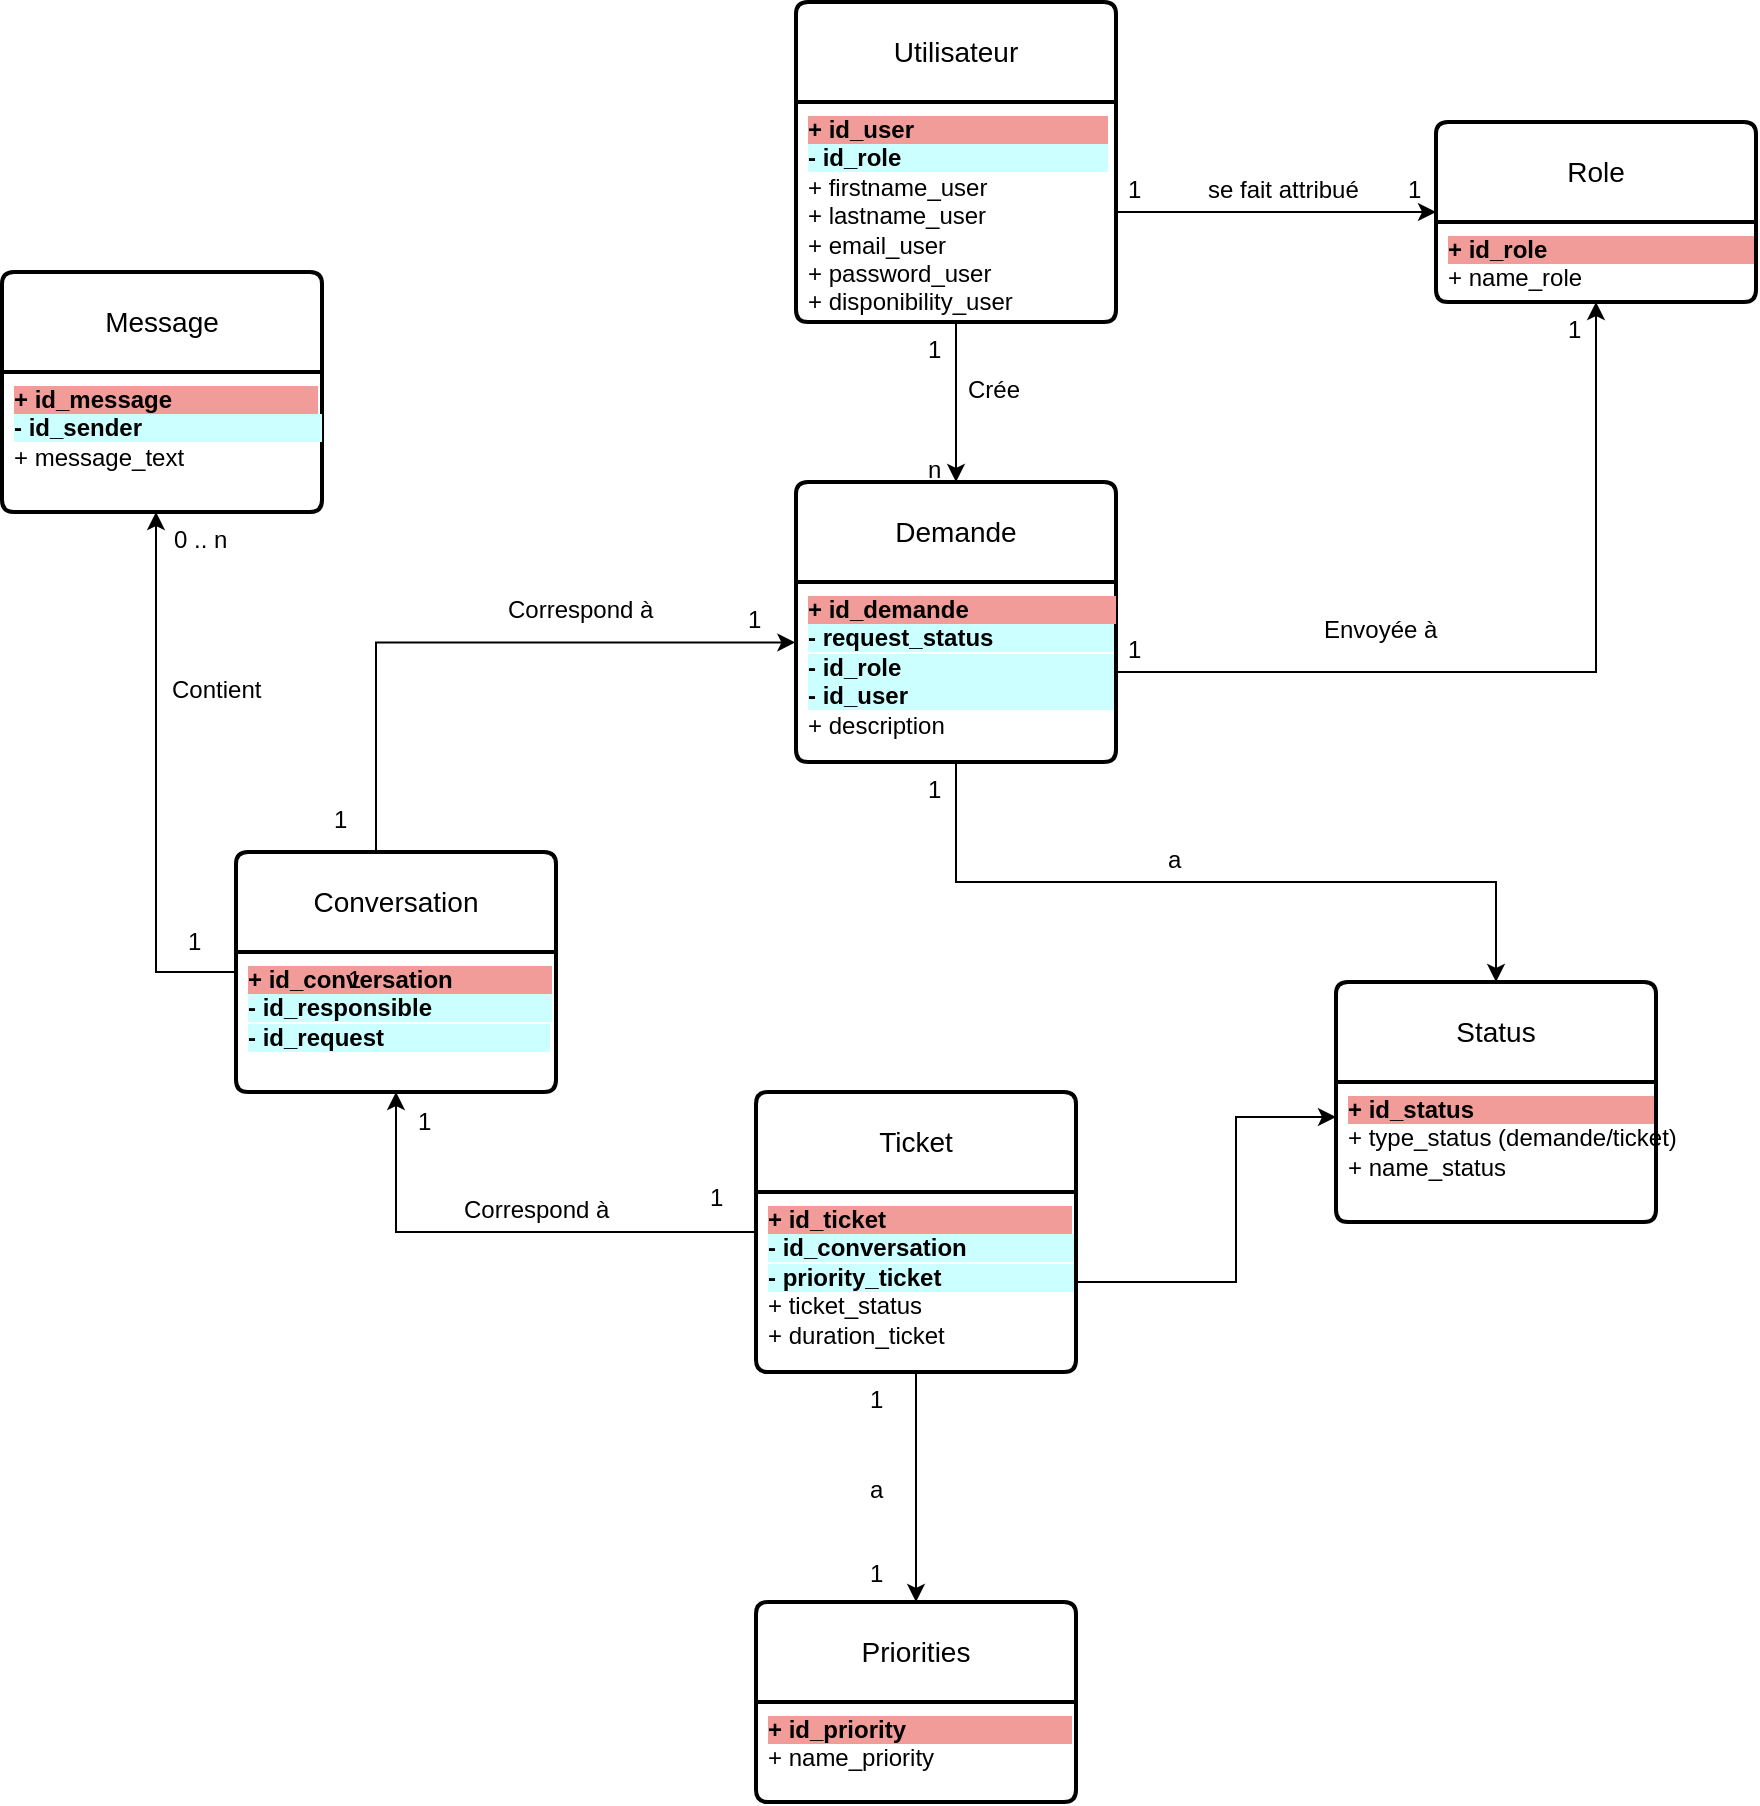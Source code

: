 <mxfile version="21.6.5" type="device">
  <diagram id="R2lEEEUBdFMjLlhIrx00" name="Page-1">
    <mxGraphModel dx="2294" dy="929" grid="1" gridSize="10" guides="1" tooltips="1" connect="1" arrows="1" fold="1" page="1" pageScale="1" pageWidth="850" pageHeight="1100" math="0" shadow="0" extFonts="Permanent Marker^https://fonts.googleapis.com/css?family=Permanent+Marker">
      <root>
        <mxCell id="0" />
        <mxCell id="1" parent="0" />
        <mxCell id="6sPgmcWM59bY2S7D1P6r-22" value="Utilisateur" style="swimlane;childLayout=stackLayout;horizontal=1;startSize=50;horizontalStack=0;rounded=1;fontSize=14;fontStyle=0;strokeWidth=2;resizeParent=0;resizeLast=1;shadow=0;dashed=0;align=center;arcSize=4;whiteSpace=wrap;html=1;" parent="1" vertex="1">
          <mxGeometry x="120" y="120" width="160" height="160" as="geometry" />
        </mxCell>
        <mxCell id="6sPgmcWM59bY2S7D1P6r-23" value="&lt;span style=&quot;background-color: rgb(241, 156, 153);&quot;&gt;&lt;b style=&quot;&quot;&gt;+ id_user&amp;nbsp; &amp;nbsp; &amp;nbsp; &amp;nbsp; &amp;nbsp; &amp;nbsp; &amp;nbsp; &amp;nbsp; &amp;nbsp; &amp;nbsp; &amp;nbsp; &amp;nbsp; &amp;nbsp; &amp;nbsp; &amp;nbsp;&lt;/b&gt;&lt;br&gt;&lt;/span&gt;&lt;b style=&quot;border-color: var(--border-color); background-color: rgb(204, 255, 255);&quot;&gt;- id_role&amp;nbsp; &amp;nbsp; &amp;nbsp; &amp;nbsp; &amp;nbsp; &amp;nbsp; &amp;nbsp; &amp;nbsp; &amp;nbsp; &amp;nbsp; &amp;nbsp; &amp;nbsp; &amp;nbsp; &amp;nbsp; &amp;nbsp; &amp;nbsp;&lt;/b&gt;&lt;br&gt;+ firstname_user&lt;br&gt;+ lastname_user&lt;br&gt;+ email_user&lt;br&gt;+ password_user&lt;br&gt;+ disponibility_user&lt;br&gt;" style="align=left;strokeColor=none;fillColor=none;spacingLeft=4;fontSize=12;verticalAlign=top;resizable=0;rotatable=0;part=1;html=1;" parent="6sPgmcWM59bY2S7D1P6r-22" vertex="1">
          <mxGeometry y="50" width="160" height="110" as="geometry" />
        </mxCell>
        <mxCell id="6sPgmcWM59bY2S7D1P6r-44" value="Item" style="text;strokeColor=none;fillColor=none;spacingLeft=4;spacingRight=4;overflow=hidden;rotatable=0;points=[[0,0.5],[1,0.5]];portConstraint=eastwest;fontSize=12;whiteSpace=wrap;html=1;" parent="6sPgmcWM59bY2S7D1P6r-22" vertex="1">
          <mxGeometry y="160" width="160" as="geometry" />
        </mxCell>
        <mxCell id="6sPgmcWM59bY2S7D1P6r-24" value="Role" style="swimlane;childLayout=stackLayout;horizontal=1;startSize=50;horizontalStack=0;rounded=1;fontSize=14;fontStyle=0;strokeWidth=2;resizeParent=0;resizeLast=1;shadow=0;dashed=0;align=center;arcSize=4;whiteSpace=wrap;html=1;" parent="1" vertex="1">
          <mxGeometry x="440" y="180" width="160" height="90" as="geometry" />
        </mxCell>
        <mxCell id="6sPgmcWM59bY2S7D1P6r-25" value="&lt;b&gt;&lt;span style=&quot;background-color: rgb(241, 156, 153);&quot;&gt;+ id_role&amp;nbsp; &amp;nbsp; &amp;nbsp; &amp;nbsp; &amp;nbsp; &amp;nbsp; &amp;nbsp; &amp;nbsp; &amp;nbsp; &amp;nbsp; &amp;nbsp; &amp;nbsp; &amp;nbsp; &amp;nbsp; &amp;nbsp; &amp;nbsp;&lt;/span&gt;&lt;br&gt;&lt;/b&gt;+ name_role" style="align=left;strokeColor=none;fillColor=none;spacingLeft=4;fontSize=12;verticalAlign=top;resizable=0;rotatable=0;part=1;html=1;" parent="6sPgmcWM59bY2S7D1P6r-24" vertex="1">
          <mxGeometry y="50" width="160" height="40" as="geometry" />
        </mxCell>
        <mxCell id="6sPgmcWM59bY2S7D1P6r-26" style="edgeStyle=orthogonalEdgeStyle;rounded=0;orthogonalLoop=1;jettySize=auto;html=1;exitX=0.5;exitY=1;exitDx=0;exitDy=0;entryX=0.5;entryY=1;entryDx=0;entryDy=0;" parent="6sPgmcWM59bY2S7D1P6r-24" source="6sPgmcWM59bY2S7D1P6r-24" target="6sPgmcWM59bY2S7D1P6r-25" edge="1">
          <mxGeometry relative="1" as="geometry" />
        </mxCell>
        <mxCell id="6sPgmcWM59bY2S7D1P6r-27" style="edgeStyle=orthogonalEdgeStyle;rounded=0;orthogonalLoop=1;jettySize=auto;html=1;entryX=0;entryY=0.5;entryDx=0;entryDy=0;" parent="1" source="6sPgmcWM59bY2S7D1P6r-23" target="6sPgmcWM59bY2S7D1P6r-24" edge="1">
          <mxGeometry relative="1" as="geometry" />
        </mxCell>
        <mxCell id="6sPgmcWM59bY2S7D1P6r-28" value="se fait attribué" style="text;strokeColor=none;fillColor=none;spacingLeft=4;spacingRight=4;overflow=hidden;rotatable=0;points=[[0,0.5],[1,0.5]];portConstraint=eastwest;fontSize=12;whiteSpace=wrap;html=1;" parent="1" vertex="1">
          <mxGeometry x="320" y="200" width="100" height="30" as="geometry" />
        </mxCell>
        <mxCell id="6sPgmcWM59bY2S7D1P6r-29" value="Demande" style="swimlane;childLayout=stackLayout;horizontal=1;startSize=50;horizontalStack=0;rounded=1;fontSize=14;fontStyle=0;strokeWidth=2;resizeParent=0;resizeLast=1;shadow=0;dashed=0;align=center;arcSize=4;whiteSpace=wrap;html=1;" parent="1" vertex="1">
          <mxGeometry x="120" y="360" width="160" height="140" as="geometry" />
        </mxCell>
        <mxCell id="6sPgmcWM59bY2S7D1P6r-30" value="&lt;b style=&quot;background-color: rgb(241, 156, 153);&quot;&gt;+ id_demande&amp;nbsp; &amp;nbsp; &amp;nbsp; &amp;nbsp; &amp;nbsp; &amp;nbsp; &amp;nbsp; &amp;nbsp; &amp;nbsp; &amp;nbsp; &amp;nbsp;&amp;nbsp;&lt;/b&gt;&lt;br&gt;&lt;b&gt;&lt;span style=&quot;background-color: rgb(204, 255, 255);&quot;&gt;- request_status&amp;nbsp; &amp;nbsp; &amp;nbsp; &amp;nbsp; &amp;nbsp; &amp;nbsp; &amp;nbsp; &amp;nbsp; &amp;nbsp;&amp;nbsp;&lt;br&gt;- id_role&amp;nbsp; &amp;nbsp; &amp;nbsp; &amp;nbsp; &amp;nbsp; &amp;nbsp; &amp;nbsp; &amp;nbsp; &amp;nbsp; &amp;nbsp; &amp;nbsp; &amp;nbsp; &amp;nbsp; &amp;nbsp; &amp;nbsp; &amp;nbsp;&amp;nbsp;&lt;br&gt;- id_user&amp;nbsp; &amp;nbsp; &amp;nbsp; &amp;nbsp; &amp;nbsp; &amp;nbsp; &amp;nbsp; &amp;nbsp; &amp;nbsp; &amp;nbsp; &amp;nbsp; &amp;nbsp; &amp;nbsp; &amp;nbsp; &amp;nbsp; &amp;nbsp;&lt;/span&gt;&lt;br&gt;&lt;/b&gt;+ description" style="align=left;strokeColor=none;fillColor=none;spacingLeft=4;fontSize=12;verticalAlign=top;resizable=0;rotatable=0;part=1;html=1;" parent="6sPgmcWM59bY2S7D1P6r-29" vertex="1">
          <mxGeometry y="50" width="160" height="90" as="geometry" />
        </mxCell>
        <mxCell id="6sPgmcWM59bY2S7D1P6r-31" style="edgeStyle=orthogonalEdgeStyle;rounded=0;orthogonalLoop=1;jettySize=auto;html=1;entryX=0.5;entryY=0;entryDx=0;entryDy=0;" parent="1" source="6sPgmcWM59bY2S7D1P6r-23" target="6sPgmcWM59bY2S7D1P6r-29" edge="1">
          <mxGeometry relative="1" as="geometry" />
        </mxCell>
        <mxCell id="6sPgmcWM59bY2S7D1P6r-32" value="Crée" style="text;strokeColor=none;fillColor=none;spacingLeft=4;spacingRight=4;overflow=hidden;rotatable=0;points=[[0,0.5],[1,0.5]];portConstraint=eastwest;fontSize=12;whiteSpace=wrap;html=1;" parent="1" vertex="1">
          <mxGeometry x="200" y="300" width="40" height="30" as="geometry" />
        </mxCell>
        <mxCell id="6sPgmcWM59bY2S7D1P6r-33" style="edgeStyle=orthogonalEdgeStyle;rounded=0;orthogonalLoop=1;jettySize=auto;html=1;entryX=0.5;entryY=1;entryDx=0;entryDy=0;" parent="1" source="6sPgmcWM59bY2S7D1P6r-30" target="6sPgmcWM59bY2S7D1P6r-25" edge="1">
          <mxGeometry relative="1" as="geometry" />
        </mxCell>
        <mxCell id="6sPgmcWM59bY2S7D1P6r-34" value="Envoyée à&amp;nbsp;" style="text;strokeColor=none;fillColor=none;spacingLeft=4;spacingRight=4;overflow=hidden;rotatable=0;points=[[0,0.5],[1,0.5]];portConstraint=eastwest;fontSize=12;whiteSpace=wrap;html=1;" parent="1" vertex="1">
          <mxGeometry x="378" y="420" width="95" height="30" as="geometry" />
        </mxCell>
        <mxCell id="6sPgmcWM59bY2S7D1P6r-40" style="edgeStyle=orthogonalEdgeStyle;rounded=0;orthogonalLoop=1;jettySize=auto;html=1;entryX=-0.002;entryY=0.336;entryDx=0;entryDy=0;entryPerimeter=0;" parent="1" source="6sPgmcWM59bY2S7D1P6r-35" target="6sPgmcWM59bY2S7D1P6r-30" edge="1">
          <mxGeometry relative="1" as="geometry">
            <Array as="points">
              <mxPoint x="-90" y="440" />
            </Array>
          </mxGeometry>
        </mxCell>
        <mxCell id="6sPgmcWM59bY2S7D1P6r-71" value="" style="edgeStyle=orthogonalEdgeStyle;rounded=0;orthogonalLoop=1;jettySize=auto;html=1;" parent="1" source="6sPgmcWM59bY2S7D1P6r-35" target="6sPgmcWM59bY2S7D1P6r-70" edge="1">
          <mxGeometry relative="1" as="geometry">
            <Array as="points">
              <mxPoint x="-200" y="605" />
            </Array>
          </mxGeometry>
        </mxCell>
        <mxCell id="6sPgmcWM59bY2S7D1P6r-35" value="Conversation" style="swimlane;childLayout=stackLayout;horizontal=1;startSize=50;horizontalStack=0;rounded=1;fontSize=14;fontStyle=0;strokeWidth=2;resizeParent=0;resizeLast=1;shadow=0;dashed=0;align=center;arcSize=4;whiteSpace=wrap;html=1;" parent="1" vertex="1">
          <mxGeometry x="-160" y="545" width="160" height="120" as="geometry" />
        </mxCell>
        <mxCell id="6sPgmcWM59bY2S7D1P6r-36" value="&lt;b&gt;&lt;span style=&quot;background-color: rgb(241, 156, 153);&quot;&gt;+ id_conversation&amp;nbsp; &amp;nbsp; &amp;nbsp; &amp;nbsp; &amp;nbsp; &amp;nbsp; &amp;nbsp; &amp;nbsp;&lt;/span&gt;&lt;br&gt;&lt;span style=&quot;background-color: rgb(204, 255, 255);&quot;&gt;- id_responsible&amp;nbsp; &amp;nbsp; &amp;nbsp; &amp;nbsp; &amp;nbsp; &amp;nbsp; &amp;nbsp; &amp;nbsp; &amp;nbsp;&amp;nbsp;&lt;br&gt;- id_request&amp;nbsp; &amp;nbsp; &amp;nbsp; &amp;nbsp; &amp;nbsp; &amp;nbsp; &amp;nbsp; &amp;nbsp; &amp;nbsp; &amp;nbsp; &amp;nbsp; &amp;nbsp; &amp;nbsp;&lt;/span&gt;&lt;br&gt;&lt;br&gt;&lt;/b&gt;" style="align=left;strokeColor=none;fillColor=none;spacingLeft=4;fontSize=12;verticalAlign=top;resizable=0;rotatable=0;part=1;html=1;" parent="6sPgmcWM59bY2S7D1P6r-35" vertex="1">
          <mxGeometry y="50" width="160" height="70" as="geometry" />
        </mxCell>
        <mxCell id="6sPgmcWM59bY2S7D1P6r-41" value="Correspond à" style="text;strokeColor=none;fillColor=none;spacingLeft=4;spacingRight=4;overflow=hidden;rotatable=0;points=[[0,0.5],[1,0.5]];portConstraint=eastwest;fontSize=12;whiteSpace=wrap;html=1;" parent="1" vertex="1">
          <mxGeometry x="-30" y="410" width="100" height="30" as="geometry" />
        </mxCell>
        <mxCell id="6sPgmcWM59bY2S7D1P6r-42" value="1" style="text;strokeColor=none;fillColor=none;spacingLeft=4;spacingRight=4;overflow=hidden;rotatable=0;points=[[0,0.5],[1,0.5]];portConstraint=eastwest;fontSize=12;whiteSpace=wrap;html=1;" parent="1" vertex="1">
          <mxGeometry x="151" y="892" width="40" height="30" as="geometry" />
        </mxCell>
        <mxCell id="6sPgmcWM59bY2S7D1P6r-43" value="1" style="text;strokeColor=none;fillColor=none;spacingLeft=4;spacingRight=4;overflow=hidden;rotatable=0;points=[[0,0.5],[1,0.5]];portConstraint=eastwest;fontSize=12;whiteSpace=wrap;html=1;" parent="1" vertex="1">
          <mxGeometry x="90" y="415" width="40" height="30" as="geometry" />
        </mxCell>
        <mxCell id="6sPgmcWM59bY2S7D1P6r-45" value="1" style="text;strokeColor=none;fillColor=none;spacingLeft=4;spacingRight=4;overflow=hidden;rotatable=0;points=[[0,0.5],[1,0.5]];portConstraint=eastwest;fontSize=12;whiteSpace=wrap;html=1;" parent="1" vertex="1">
          <mxGeometry x="180" y="280" width="40" height="30" as="geometry" />
        </mxCell>
        <mxCell id="6sPgmcWM59bY2S7D1P6r-46" value="n" style="text;strokeColor=none;fillColor=none;spacingLeft=4;spacingRight=4;overflow=hidden;rotatable=0;points=[[0,0.5],[1,0.5]];portConstraint=eastwest;fontSize=12;whiteSpace=wrap;html=1;" parent="1" vertex="1">
          <mxGeometry x="180" y="340" width="40" height="30" as="geometry" />
        </mxCell>
        <mxCell id="6sPgmcWM59bY2S7D1P6r-49" value="1" style="text;strokeColor=none;fillColor=none;spacingLeft=4;spacingRight=4;overflow=hidden;rotatable=0;points=[[0,0.5],[1,0.5]];portConstraint=eastwest;fontSize=12;whiteSpace=wrap;html=1;" parent="1" vertex="1">
          <mxGeometry x="280" y="200" width="40" height="30" as="geometry" />
        </mxCell>
        <mxCell id="6sPgmcWM59bY2S7D1P6r-50" value="1" style="text;strokeColor=none;fillColor=none;spacingLeft=4;spacingRight=4;overflow=hidden;rotatable=0;points=[[0,0.5],[1,0.5]];portConstraint=eastwest;fontSize=12;whiteSpace=wrap;html=1;" parent="1" vertex="1">
          <mxGeometry x="420" y="200" width="40" height="30" as="geometry" />
        </mxCell>
        <mxCell id="6sPgmcWM59bY2S7D1P6r-51" value="1" style="text;strokeColor=none;fillColor=none;spacingLeft=4;spacingRight=4;overflow=hidden;rotatable=0;points=[[0,0.5],[1,0.5]];portConstraint=eastwest;fontSize=12;whiteSpace=wrap;html=1;" parent="1" vertex="1">
          <mxGeometry x="280" y="430" width="40" height="30" as="geometry" />
        </mxCell>
        <mxCell id="6sPgmcWM59bY2S7D1P6r-52" value="1" style="text;strokeColor=none;fillColor=none;spacingLeft=4;spacingRight=4;overflow=hidden;rotatable=0;points=[[0,0.5],[1,0.5]];portConstraint=eastwest;fontSize=12;whiteSpace=wrap;html=1;" parent="1" vertex="1">
          <mxGeometry x="500" y="270" width="40" height="30" as="geometry" />
        </mxCell>
        <mxCell id="6sPgmcWM59bY2S7D1P6r-61" style="edgeStyle=orthogonalEdgeStyle;rounded=0;orthogonalLoop=1;jettySize=auto;html=1;exitX=0;exitY=0.5;exitDx=0;exitDy=0;" parent="1" source="6sPgmcWM59bY2S7D1P6r-53" edge="1">
          <mxGeometry relative="1" as="geometry">
            <Array as="points">
              <mxPoint x="-80" y="735" />
            </Array>
            <mxPoint x="-80" y="850" as="sourcePoint" />
            <mxPoint x="-80" y="665" as="targetPoint" />
          </mxGeometry>
        </mxCell>
        <mxCell id="6sPgmcWM59bY2S7D1P6r-53" value="Ticket" style="swimlane;childLayout=stackLayout;horizontal=1;startSize=50;horizontalStack=0;rounded=1;fontSize=14;fontStyle=0;strokeWidth=2;resizeParent=0;resizeLast=1;shadow=0;dashed=0;align=center;arcSize=4;whiteSpace=wrap;html=1;" parent="1" vertex="1">
          <mxGeometry x="100" y="665" width="160" height="140" as="geometry" />
        </mxCell>
        <mxCell id="6sPgmcWM59bY2S7D1P6r-54" value="&lt;b style=&quot;background-color: rgb(241, 156, 153);&quot;&gt;+ id_ticket&amp;nbsp; &amp;nbsp; &amp;nbsp; &amp;nbsp; &amp;nbsp; &amp;nbsp; &amp;nbsp; &amp;nbsp; &amp;nbsp; &amp;nbsp; &amp;nbsp; &amp;nbsp; &amp;nbsp; &amp;nbsp;&amp;nbsp;&lt;/b&gt;&lt;br&gt;&lt;b style=&quot;border-color: var(--border-color);&quot;&gt;&lt;span style=&quot;background-color: rgb(204, 255, 255);&quot;&gt;&lt;b style=&quot;border-color: var(--border-color);&quot;&gt;- id_conversation&amp;nbsp; &amp;nbsp; &amp;nbsp; &amp;nbsp; &amp;nbsp; &amp;nbsp; &amp;nbsp; &amp;nbsp;&amp;nbsp;&lt;/b&gt;&lt;br&gt;- priority_ticket&amp;nbsp; &amp;nbsp; &amp;nbsp; &amp;nbsp; &amp;nbsp; &amp;nbsp; &amp;nbsp; &amp;nbsp; &amp;nbsp; &amp;nbsp;&amp;nbsp;&lt;/span&gt;&lt;br style=&quot;border-color: var(--border-color);&quot;&gt;&lt;/b&gt;+ ticket_status&lt;br&gt;+ duration_ticket&lt;br&gt;" style="align=left;strokeColor=none;fillColor=none;spacingLeft=4;fontSize=12;verticalAlign=top;resizable=0;rotatable=0;part=1;html=1;" parent="6sPgmcWM59bY2S7D1P6r-53" vertex="1">
          <mxGeometry y="50" width="160" height="90" as="geometry" />
        </mxCell>
        <mxCell id="6sPgmcWM59bY2S7D1P6r-62" value="Correspond à" style="text;strokeColor=none;fillColor=none;spacingLeft=4;spacingRight=4;overflow=hidden;rotatable=0;points=[[0,0.5],[1,0.5]];portConstraint=eastwest;fontSize=12;whiteSpace=wrap;html=1;" parent="1" vertex="1">
          <mxGeometry x="-52" y="710" width="100" height="30" as="geometry" />
        </mxCell>
        <mxCell id="6sPgmcWM59bY2S7D1P6r-67" value="1" style="text;strokeColor=none;fillColor=none;spacingLeft=4;spacingRight=4;overflow=hidden;rotatable=0;points=[[0,0.5],[1,0.5]];portConstraint=eastwest;fontSize=12;whiteSpace=wrap;html=1;" parent="1" vertex="1">
          <mxGeometry x="-75" y="666" width="40" height="30" as="geometry" />
        </mxCell>
        <mxCell id="6sPgmcWM59bY2S7D1P6r-68" value="1" style="text;strokeColor=none;fillColor=none;spacingLeft=4;spacingRight=4;overflow=hidden;rotatable=0;points=[[0,0.5],[1,0.5]];portConstraint=eastwest;fontSize=12;whiteSpace=wrap;html=1;" parent="1" vertex="1">
          <mxGeometry x="71" y="704" width="40" height="30" as="geometry" />
        </mxCell>
        <mxCell id="6sPgmcWM59bY2S7D1P6r-69" value="Message" style="swimlane;childLayout=stackLayout;horizontal=1;startSize=50;horizontalStack=0;rounded=1;fontSize=14;fontStyle=0;strokeWidth=2;resizeParent=0;resizeLast=1;shadow=0;dashed=0;align=center;arcSize=4;whiteSpace=wrap;html=1;" parent="1" vertex="1">
          <mxGeometry x="-277" y="255" width="160" height="120" as="geometry" />
        </mxCell>
        <mxCell id="6sPgmcWM59bY2S7D1P6r-70" value="&lt;b style=&quot;background-color: rgb(241, 156, 153);&quot;&gt;+ id_message&amp;nbsp; &amp;nbsp; &amp;nbsp; &amp;nbsp; &amp;nbsp; &amp;nbsp; &amp;nbsp; &amp;nbsp; &amp;nbsp; &amp;nbsp; &amp;nbsp;&amp;nbsp;&lt;/b&gt;&lt;br&gt;&lt;b&gt;&lt;span style=&quot;background-color: rgb(204, 255, 255);&quot;&gt;- id_sender&amp;nbsp; &amp;nbsp; &amp;nbsp; &amp;nbsp; &amp;nbsp; &amp;nbsp; &amp;nbsp; &amp;nbsp; &amp;nbsp; &amp;nbsp; &amp;nbsp; &amp;nbsp; &amp;nbsp; &amp;nbsp;&lt;/span&gt;&lt;br&gt;&lt;/b&gt;+ message_text&amp;nbsp;" style="align=left;strokeColor=none;fillColor=none;spacingLeft=4;fontSize=12;verticalAlign=top;resizable=0;rotatable=0;part=1;html=1;" parent="6sPgmcWM59bY2S7D1P6r-69" vertex="1">
          <mxGeometry y="50" width="160" height="70" as="geometry" />
        </mxCell>
        <mxCell id="6sPgmcWM59bY2S7D1P6r-72" value="Contient" style="text;strokeColor=none;fillColor=none;spacingLeft=4;spacingRight=4;overflow=hidden;rotatable=0;points=[[0,0.5],[1,0.5]];portConstraint=eastwest;fontSize=12;whiteSpace=wrap;html=1;" parent="1" vertex="1">
          <mxGeometry x="-198" y="450" width="70" height="30" as="geometry" />
        </mxCell>
        <mxCell id="6sPgmcWM59bY2S7D1P6r-73" value="1" style="text;strokeColor=none;fillColor=none;spacingLeft=4;spacingRight=4;overflow=hidden;rotatable=0;points=[[0,0.5],[1,0.5]];portConstraint=eastwest;fontSize=12;whiteSpace=wrap;html=1;" parent="1" vertex="1">
          <mxGeometry x="-190" y="576" width="40" height="30" as="geometry" />
        </mxCell>
        <mxCell id="6sPgmcWM59bY2S7D1P6r-74" value="0 .. n" style="text;strokeColor=none;fillColor=none;spacingLeft=4;spacingRight=4;overflow=hidden;rotatable=0;points=[[0,0.5],[1,0.5]];portConstraint=eastwest;fontSize=12;whiteSpace=wrap;html=1;" parent="1" vertex="1">
          <mxGeometry x="-197" y="375" width="40" height="30" as="geometry" />
        </mxCell>
        <mxCell id="6sPgmcWM59bY2S7D1P6r-75" value="Status" style="swimlane;childLayout=stackLayout;horizontal=1;startSize=50;horizontalStack=0;rounded=1;fontSize=14;fontStyle=0;strokeWidth=2;resizeParent=0;resizeLast=1;shadow=0;dashed=0;align=center;arcSize=4;whiteSpace=wrap;html=1;" parent="1" vertex="1">
          <mxGeometry x="390" y="610" width="160" height="120" as="geometry" />
        </mxCell>
        <mxCell id="6sPgmcWM59bY2S7D1P6r-76" value="&lt;b style=&quot;background-color: rgb(241, 156, 153);&quot;&gt;+ id_status&amp;nbsp; &amp;nbsp; &amp;nbsp; &amp;nbsp; &amp;nbsp; &amp;nbsp; &amp;nbsp; &amp;nbsp; &amp;nbsp; &amp;nbsp; &amp;nbsp; &amp;nbsp; &amp;nbsp; &amp;nbsp;&lt;/b&gt;&lt;br&gt;+ type_status (demande/ticket)&lt;br&gt;+ name_status" style="align=left;strokeColor=none;fillColor=none;spacingLeft=4;fontSize=12;verticalAlign=top;resizable=0;rotatable=0;part=1;html=1;" parent="6sPgmcWM59bY2S7D1P6r-75" vertex="1">
          <mxGeometry y="50" width="160" height="70" as="geometry" />
        </mxCell>
        <mxCell id="6sPgmcWM59bY2S7D1P6r-77" style="edgeStyle=orthogonalEdgeStyle;rounded=0;orthogonalLoop=1;jettySize=auto;html=1;entryX=0.5;entryY=0;entryDx=0;entryDy=0;" parent="1" source="6sPgmcWM59bY2S7D1P6r-30" target="6sPgmcWM59bY2S7D1P6r-75" edge="1">
          <mxGeometry relative="1" as="geometry">
            <Array as="points">
              <mxPoint x="200" y="560" />
              <mxPoint x="470" y="560" />
            </Array>
            <mxPoint x="570" y="590" as="targetPoint" />
          </mxGeometry>
        </mxCell>
        <mxCell id="6sPgmcWM59bY2S7D1P6r-78" style="edgeStyle=orthogonalEdgeStyle;rounded=0;orthogonalLoop=1;jettySize=auto;html=1;entryX=0;entryY=0.25;entryDx=0;entryDy=0;exitX=1;exitY=0.5;exitDx=0;exitDy=0;" parent="1" source="6sPgmcWM59bY2S7D1P6r-54" target="6sPgmcWM59bY2S7D1P6r-76" edge="1">
          <mxGeometry relative="1" as="geometry">
            <Array as="points">
              <mxPoint x="340" y="760" />
              <mxPoint x="340" y="678" />
            </Array>
          </mxGeometry>
        </mxCell>
        <mxCell id="6sPgmcWM59bY2S7D1P6r-79" value="1" style="text;strokeColor=none;fillColor=none;spacingLeft=4;spacingRight=4;overflow=hidden;rotatable=0;points=[[0,0.5],[1,0.5]];portConstraint=eastwest;fontSize=12;whiteSpace=wrap;html=1;" parent="1" vertex="1">
          <mxGeometry x="151" y="805" width="40" height="30" as="geometry" />
        </mxCell>
        <mxCell id="6sPgmcWM59bY2S7D1P6r-80" value="1" style="text;strokeColor=none;fillColor=none;spacingLeft=4;spacingRight=4;overflow=hidden;rotatable=0;points=[[0,0.5],[1,0.5]];portConstraint=eastwest;fontSize=12;whiteSpace=wrap;html=1;" parent="1" vertex="1">
          <mxGeometry x="-117" y="515" width="40" height="30" as="geometry" />
        </mxCell>
        <mxCell id="6sPgmcWM59bY2S7D1P6r-81" value="1" style="text;strokeColor=none;fillColor=none;spacingLeft=4;spacingRight=4;overflow=hidden;rotatable=0;points=[[0,0.5],[1,0.5]];portConstraint=eastwest;fontSize=12;whiteSpace=wrap;html=1;" parent="1" vertex="1">
          <mxGeometry x="180" y="500" width="40" height="30" as="geometry" />
        </mxCell>
        <mxCell id="6sPgmcWM59bY2S7D1P6r-82" value="1" style="text;strokeColor=none;fillColor=none;spacingLeft=4;spacingRight=4;overflow=hidden;rotatable=0;points=[[0,0.5],[1,0.5]];portConstraint=eastwest;fontSize=12;whiteSpace=wrap;html=1;" parent="1" vertex="1">
          <mxGeometry x="-110" y="595" width="40" height="30" as="geometry" />
        </mxCell>
        <mxCell id="6sPgmcWM59bY2S7D1P6r-83" value="a" style="text;strokeColor=none;fillColor=none;spacingLeft=4;spacingRight=4;overflow=hidden;rotatable=0;points=[[0,0.5],[1,0.5]];portConstraint=eastwest;fontSize=12;whiteSpace=wrap;html=1;" parent="1" vertex="1">
          <mxGeometry x="151" y="850" width="40" height="30" as="geometry" />
        </mxCell>
        <mxCell id="6sPgmcWM59bY2S7D1P6r-84" value="a" style="text;strokeColor=none;fillColor=none;spacingLeft=4;spacingRight=4;overflow=hidden;rotatable=0;points=[[0,0.5],[1,0.5]];portConstraint=eastwest;fontSize=12;whiteSpace=wrap;html=1;" parent="1" vertex="1">
          <mxGeometry x="300" y="535" width="40" height="30" as="geometry" />
        </mxCell>
        <mxCell id="6sPgmcWM59bY2S7D1P6r-85" value="Priorities" style="swimlane;childLayout=stackLayout;horizontal=1;startSize=50;horizontalStack=0;rounded=1;fontSize=14;fontStyle=0;strokeWidth=2;resizeParent=0;resizeLast=1;shadow=0;dashed=0;align=center;arcSize=4;whiteSpace=wrap;html=1;" parent="1" vertex="1">
          <mxGeometry x="100" y="920" width="160" height="100" as="geometry" />
        </mxCell>
        <mxCell id="6sPgmcWM59bY2S7D1P6r-86" value="&lt;b style=&quot;background-color: rgb(241, 156, 153);&quot;&gt;+ id_priority&amp;nbsp; &amp;nbsp; &amp;nbsp; &amp;nbsp; &amp;nbsp; &amp;nbsp; &amp;nbsp; &amp;nbsp; &amp;nbsp; &amp;nbsp; &amp;nbsp; &amp;nbsp; &amp;nbsp;&lt;br&gt;&lt;/b&gt;+ name_priority" style="align=left;strokeColor=none;fillColor=none;spacingLeft=4;fontSize=12;verticalAlign=top;resizable=0;rotatable=0;part=1;html=1;" parent="6sPgmcWM59bY2S7D1P6r-85" vertex="1">
          <mxGeometry y="50" width="160" height="50" as="geometry" />
        </mxCell>
        <mxCell id="6sPgmcWM59bY2S7D1P6r-87" style="edgeStyle=orthogonalEdgeStyle;rounded=0;orthogonalLoop=1;jettySize=auto;html=1;entryX=0.5;entryY=0;entryDx=0;entryDy=0;" parent="1" source="6sPgmcWM59bY2S7D1P6r-54" target="6sPgmcWM59bY2S7D1P6r-85" edge="1">
          <mxGeometry relative="1" as="geometry" />
        </mxCell>
      </root>
    </mxGraphModel>
  </diagram>
</mxfile>
